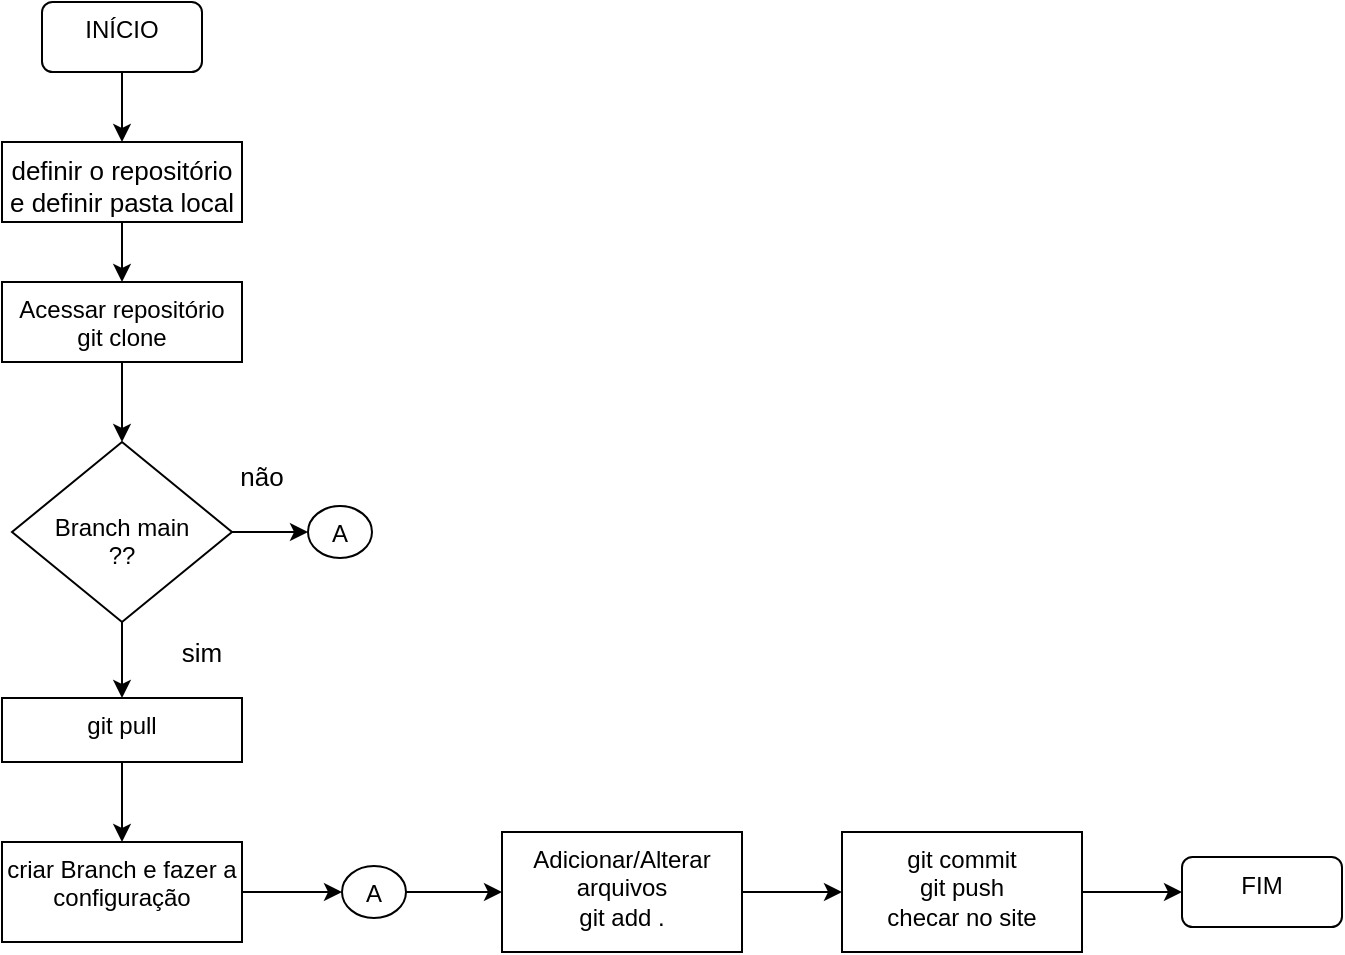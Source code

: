 <mxfile version="17.2.4" type="github">
  <diagram id="7LInsDwyR0gY7cHXwJWS" name="fluxo git">
    <mxGraphModel dx="974" dy="515" grid="1" gridSize="10" guides="1" tooltips="1" connect="1" arrows="1" fold="1" page="1" pageScale="1" pageWidth="827" pageHeight="1169" math="0" shadow="0">
      <root>
        <mxCell id="0" />
        <mxCell id="1" parent="0" />
        <mxCell id="qI_AeVCWjRbYDXOsbHas-5" value="" style="edgeStyle=orthogonalEdgeStyle;rounded=0;orthogonalLoop=1;jettySize=auto;html=1;fontSize=13;" edge="1" parent="1" source="qI_AeVCWjRbYDXOsbHas-2" target="qI_AeVCWjRbYDXOsbHas-4">
          <mxGeometry relative="1" as="geometry" />
        </mxCell>
        <mxCell id="qI_AeVCWjRbYDXOsbHas-2" value="&lt;font style=&quot;font-size: 13px&quot;&gt;definir o repositório e definir pasta local&lt;br&gt;&lt;/font&gt;" style="whiteSpace=wrap;html=1;verticalAlign=top;" vertex="1" parent="1">
          <mxGeometry x="110" y="130" width="120" height="40" as="geometry" />
        </mxCell>
        <mxCell id="qI_AeVCWjRbYDXOsbHas-7" value="" style="edgeStyle=orthogonalEdgeStyle;rounded=0;orthogonalLoop=1;jettySize=auto;html=1;fontSize=13;" edge="1" parent="1" source="qI_AeVCWjRbYDXOsbHas-4" target="qI_AeVCWjRbYDXOsbHas-6">
          <mxGeometry relative="1" as="geometry" />
        </mxCell>
        <mxCell id="qI_AeVCWjRbYDXOsbHas-4" value="&lt;div&gt;Acessar repositório&lt;/div&gt;&lt;div&gt;git clone&lt;br&gt;&lt;/div&gt;" style="whiteSpace=wrap;html=1;verticalAlign=top;" vertex="1" parent="1">
          <mxGeometry x="110" y="200" width="120" height="40" as="geometry" />
        </mxCell>
        <mxCell id="qI_AeVCWjRbYDXOsbHas-9" value="" style="edgeStyle=orthogonalEdgeStyle;rounded=0;orthogonalLoop=1;jettySize=auto;html=1;fontSize=13;" edge="1" parent="1" source="qI_AeVCWjRbYDXOsbHas-6" target="qI_AeVCWjRbYDXOsbHas-8">
          <mxGeometry relative="1" as="geometry" />
        </mxCell>
        <mxCell id="qI_AeVCWjRbYDXOsbHas-12" value="" style="edgeStyle=orthogonalEdgeStyle;rounded=0;orthogonalLoop=1;jettySize=auto;html=1;fontSize=13;" edge="1" parent="1" source="qI_AeVCWjRbYDXOsbHas-6" target="qI_AeVCWjRbYDXOsbHas-11">
          <mxGeometry relative="1" as="geometry" />
        </mxCell>
        <mxCell id="qI_AeVCWjRbYDXOsbHas-6" value="&lt;div&gt;&lt;br&gt;&lt;/div&gt;&lt;div&gt;&lt;br&gt;&lt;/div&gt;&lt;div&gt;Branch main&lt;/div&gt;&lt;div&gt;??&lt;br&gt;&lt;/div&gt;" style="rhombus;whiteSpace=wrap;html=1;verticalAlign=top;" vertex="1" parent="1">
          <mxGeometry x="115" y="280" width="110" height="90" as="geometry" />
        </mxCell>
        <mxCell id="qI_AeVCWjRbYDXOsbHas-8" value="A" style="ellipse;whiteSpace=wrap;html=1;verticalAlign=top;" vertex="1" parent="1">
          <mxGeometry x="263" y="312" width="32" height="26" as="geometry" />
        </mxCell>
        <mxCell id="qI_AeVCWjRbYDXOsbHas-10" value="sim" style="text;html=1;strokeColor=none;fillColor=none;align=center;verticalAlign=middle;whiteSpace=wrap;rounded=0;fontSize=13;" vertex="1" parent="1">
          <mxGeometry x="180" y="370" width="60" height="30" as="geometry" />
        </mxCell>
        <mxCell id="qI_AeVCWjRbYDXOsbHas-15" value="" style="edgeStyle=orthogonalEdgeStyle;rounded=0;orthogonalLoop=1;jettySize=auto;html=1;fontSize=13;" edge="1" parent="1" source="qI_AeVCWjRbYDXOsbHas-11" target="qI_AeVCWjRbYDXOsbHas-14">
          <mxGeometry relative="1" as="geometry" />
        </mxCell>
        <mxCell id="qI_AeVCWjRbYDXOsbHas-11" value="git pull" style="whiteSpace=wrap;html=1;verticalAlign=top;" vertex="1" parent="1">
          <mxGeometry x="110" y="408" width="120" height="32" as="geometry" />
        </mxCell>
        <mxCell id="qI_AeVCWjRbYDXOsbHas-13" value="não" style="text;html=1;strokeColor=none;fillColor=none;align=center;verticalAlign=middle;whiteSpace=wrap;rounded=0;fontSize=13;" vertex="1" parent="1">
          <mxGeometry x="210" y="282" width="60" height="30" as="geometry" />
        </mxCell>
        <mxCell id="qI_AeVCWjRbYDXOsbHas-31" style="edgeStyle=orthogonalEdgeStyle;rounded=0;orthogonalLoop=1;jettySize=auto;html=1;exitX=1;exitY=0.5;exitDx=0;exitDy=0;entryX=0;entryY=0.5;entryDx=0;entryDy=0;fontSize=13;" edge="1" parent="1" source="qI_AeVCWjRbYDXOsbHas-14" target="qI_AeVCWjRbYDXOsbHas-30">
          <mxGeometry relative="1" as="geometry" />
        </mxCell>
        <mxCell id="qI_AeVCWjRbYDXOsbHas-14" value="criar Branch e fazer a configuração" style="whiteSpace=wrap;html=1;verticalAlign=top;" vertex="1" parent="1">
          <mxGeometry x="110" y="480" width="120" height="50" as="geometry" />
        </mxCell>
        <mxCell id="qI_AeVCWjRbYDXOsbHas-19" value="" style="edgeStyle=orthogonalEdgeStyle;rounded=0;orthogonalLoop=1;jettySize=auto;html=1;fontSize=13;" edge="1" parent="1" source="qI_AeVCWjRbYDXOsbHas-16" target="qI_AeVCWjRbYDXOsbHas-18">
          <mxGeometry relative="1" as="geometry" />
        </mxCell>
        <mxCell id="qI_AeVCWjRbYDXOsbHas-16" value="&lt;div&gt;Adicionar/Alterar&lt;/div&gt;&lt;div&gt;arquivos&lt;/div&gt;&lt;div&gt;git add .&lt;br&gt;&lt;/div&gt;" style="whiteSpace=wrap;html=1;verticalAlign=top;" vertex="1" parent="1">
          <mxGeometry x="360" y="475" width="120" height="60" as="geometry" />
        </mxCell>
        <mxCell id="qI_AeVCWjRbYDXOsbHas-25" value="" style="edgeStyle=orthogonalEdgeStyle;rounded=0;orthogonalLoop=1;jettySize=auto;html=1;fontSize=13;" edge="1" parent="1" source="qI_AeVCWjRbYDXOsbHas-18" target="qI_AeVCWjRbYDXOsbHas-24">
          <mxGeometry relative="1" as="geometry" />
        </mxCell>
        <mxCell id="qI_AeVCWjRbYDXOsbHas-18" value="&lt;div&gt;git commit&lt;br&gt;&lt;/div&gt;&lt;div&gt;git push&lt;/div&gt;&lt;div&gt;checar no site&lt;br&gt;&lt;/div&gt;" style="whiteSpace=wrap;html=1;verticalAlign=top;" vertex="1" parent="1">
          <mxGeometry x="530" y="475" width="120" height="60" as="geometry" />
        </mxCell>
        <mxCell id="qI_AeVCWjRbYDXOsbHas-24" value="FIM" style="rounded=1;whiteSpace=wrap;html=1;verticalAlign=top;" vertex="1" parent="1">
          <mxGeometry x="700" y="487.5" width="80" height="35" as="geometry" />
        </mxCell>
        <mxCell id="qI_AeVCWjRbYDXOsbHas-29" style="edgeStyle=orthogonalEdgeStyle;rounded=0;orthogonalLoop=1;jettySize=auto;html=1;exitX=0.5;exitY=1;exitDx=0;exitDy=0;entryX=0.5;entryY=0;entryDx=0;entryDy=0;fontSize=13;" edge="1" parent="1" source="qI_AeVCWjRbYDXOsbHas-26" target="qI_AeVCWjRbYDXOsbHas-2">
          <mxGeometry relative="1" as="geometry" />
        </mxCell>
        <mxCell id="qI_AeVCWjRbYDXOsbHas-26" value="INÍCIO" style="rounded=1;whiteSpace=wrap;html=1;verticalAlign=top;" vertex="1" parent="1">
          <mxGeometry x="130" y="60" width="80" height="35" as="geometry" />
        </mxCell>
        <mxCell id="qI_AeVCWjRbYDXOsbHas-32" style="edgeStyle=orthogonalEdgeStyle;rounded=0;orthogonalLoop=1;jettySize=auto;html=1;exitX=1;exitY=0.5;exitDx=0;exitDy=0;entryX=0;entryY=0.5;entryDx=0;entryDy=0;fontSize=13;" edge="1" parent="1" source="qI_AeVCWjRbYDXOsbHas-30" target="qI_AeVCWjRbYDXOsbHas-16">
          <mxGeometry relative="1" as="geometry" />
        </mxCell>
        <mxCell id="qI_AeVCWjRbYDXOsbHas-30" value="A" style="ellipse;whiteSpace=wrap;html=1;verticalAlign=top;" vertex="1" parent="1">
          <mxGeometry x="280" y="492" width="32" height="26" as="geometry" />
        </mxCell>
      </root>
    </mxGraphModel>
  </diagram>
</mxfile>

